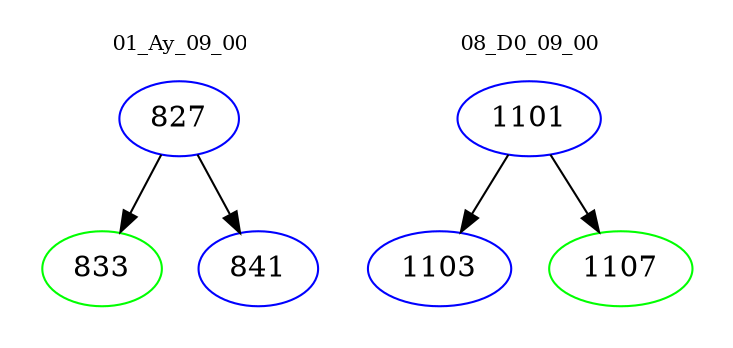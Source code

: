 digraph{
subgraph cluster_0 {
color = white
label = "01_Ay_09_00";
fontsize=10;
T0_827 [label="827", color="blue"]
T0_827 -> T0_833 [color="black"]
T0_833 [label="833", color="green"]
T0_827 -> T0_841 [color="black"]
T0_841 [label="841", color="blue"]
}
subgraph cluster_1 {
color = white
label = "08_D0_09_00";
fontsize=10;
T1_1101 [label="1101", color="blue"]
T1_1101 -> T1_1103 [color="black"]
T1_1103 [label="1103", color="blue"]
T1_1101 -> T1_1107 [color="black"]
T1_1107 [label="1107", color="green"]
}
}
